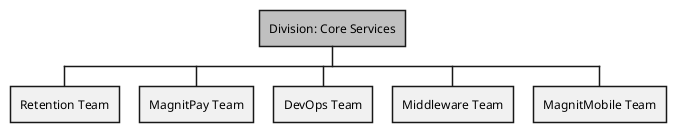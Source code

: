 @startuml

@startwbs
*[#silver] Division: Core Services
** Retention Team
** MagnitPay Team
** DevOps Team
** Middleware Team
** MagnitMobile Team
@endwbs
@enduml
